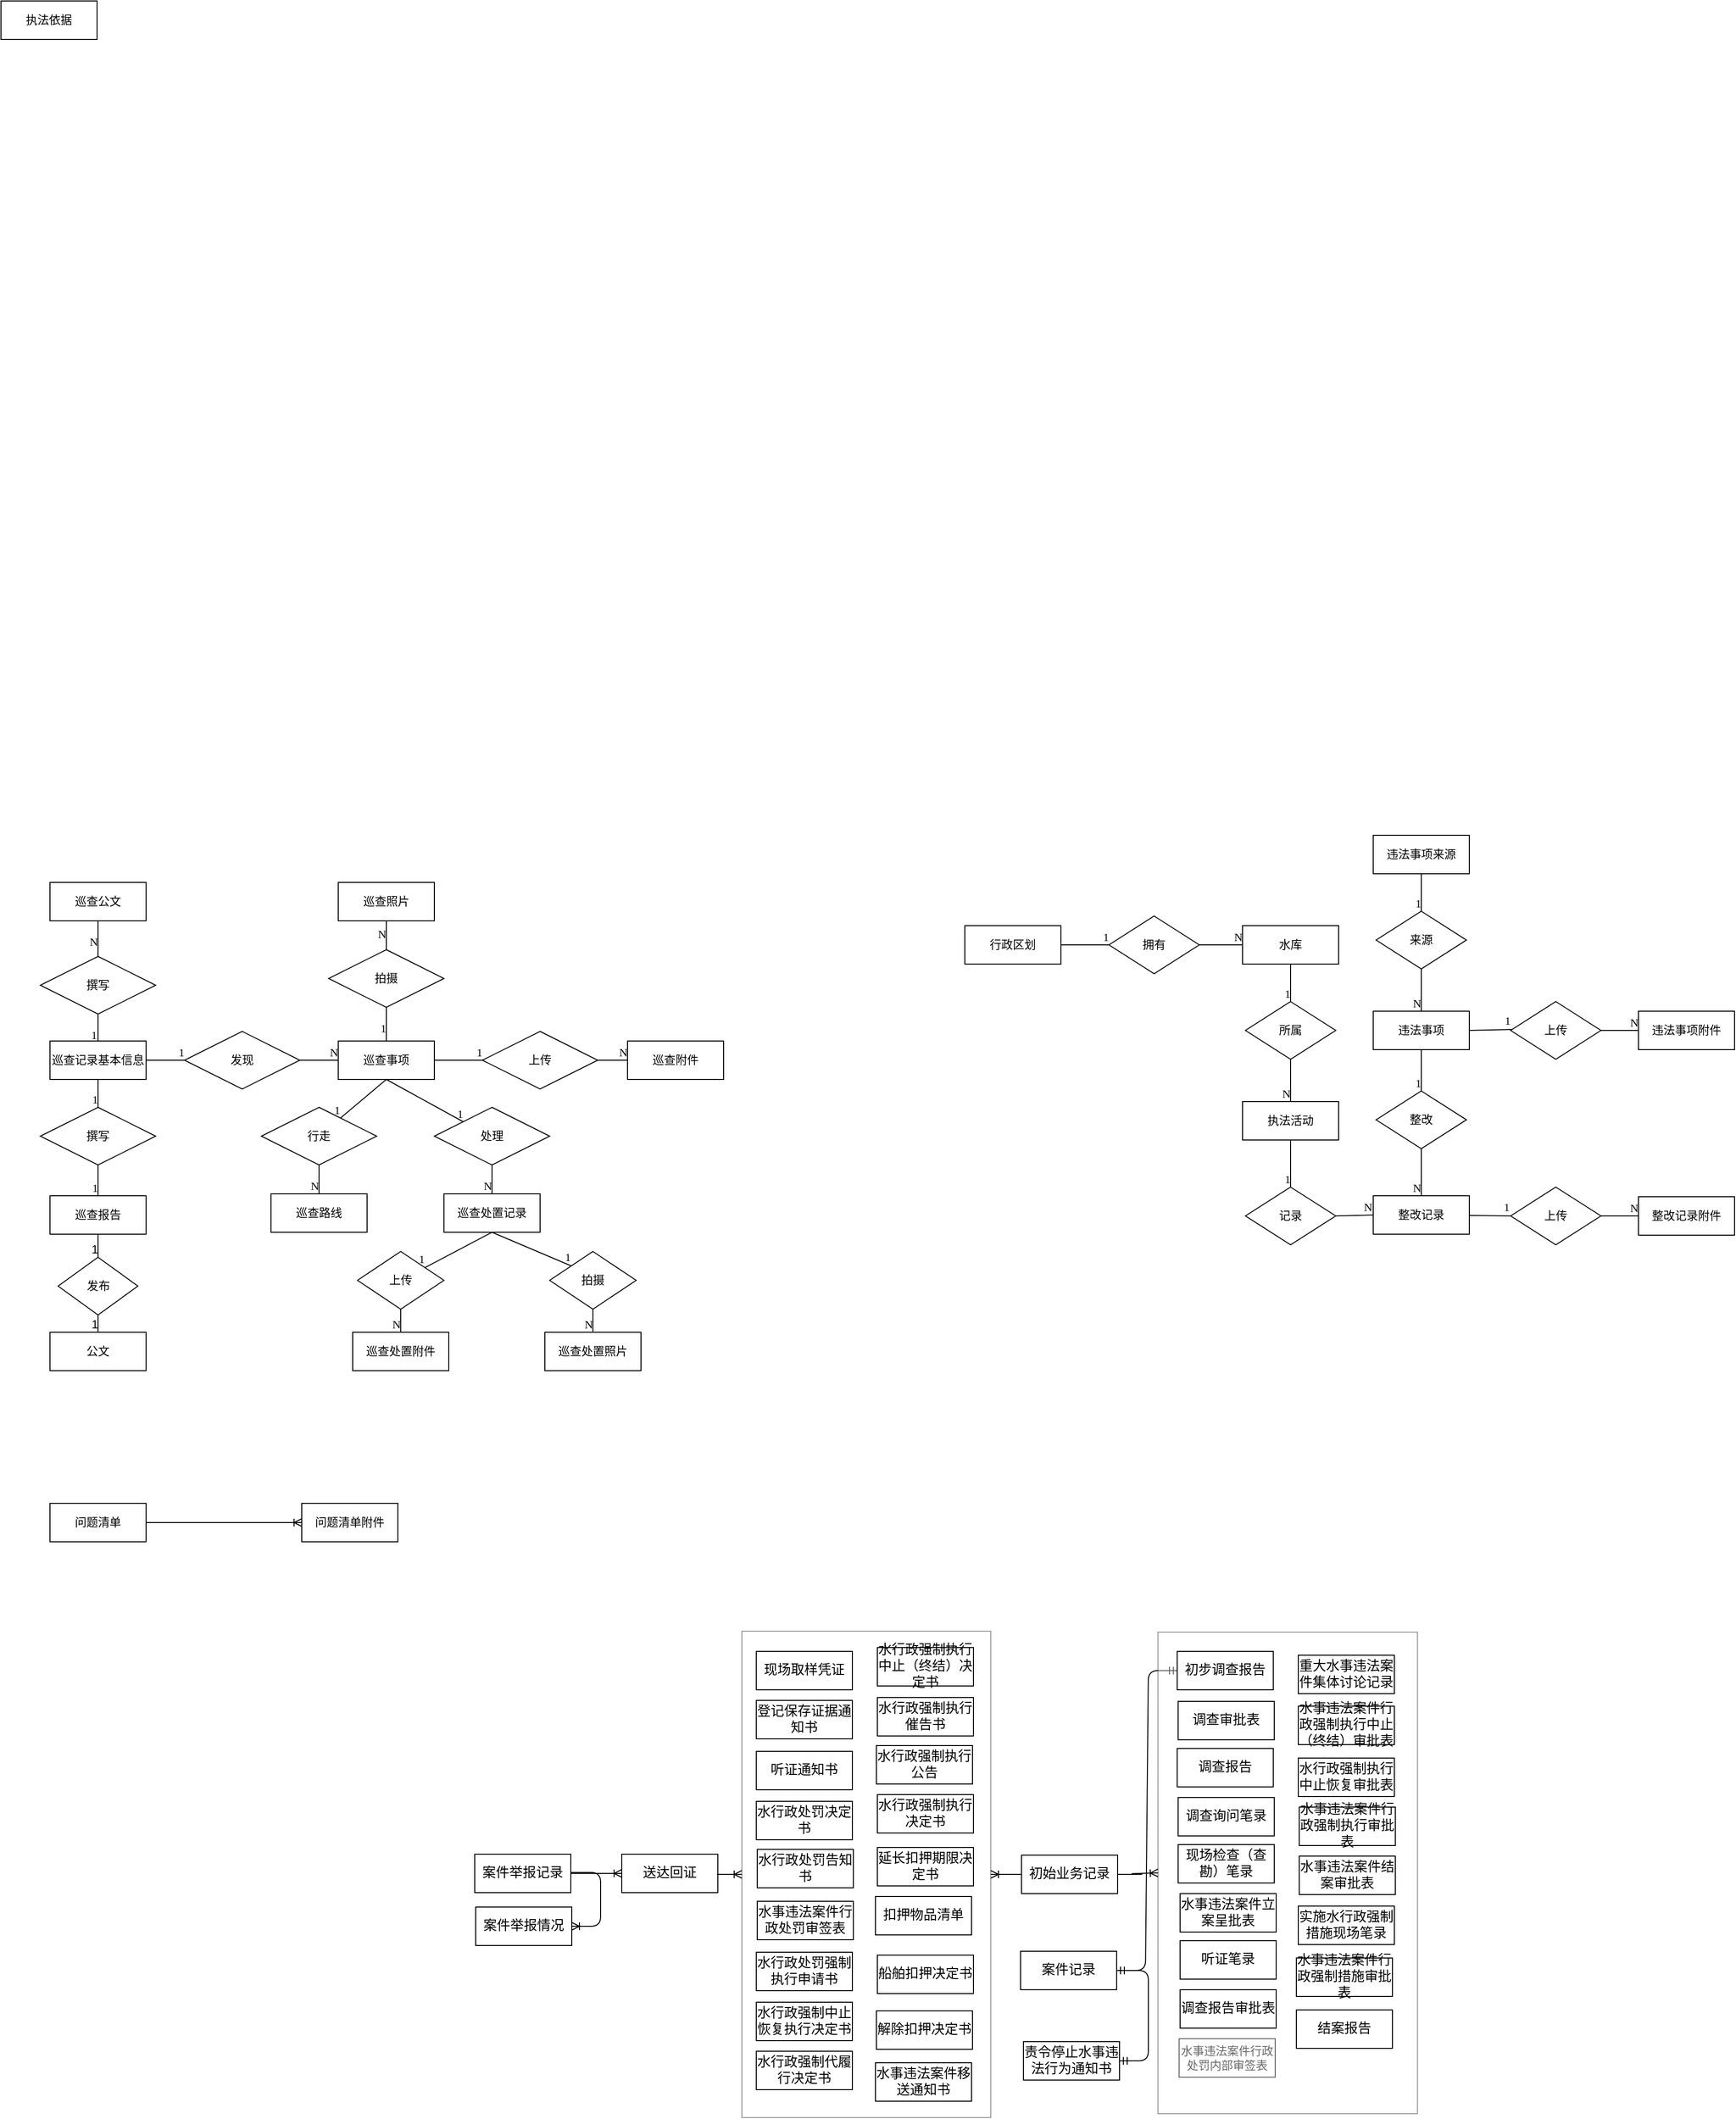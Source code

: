 <mxfile version="14.1.8" type="github">
  <diagram id="R2lEEEUBdFMjLlhIrx00" name="Page-1">
    <mxGraphModel dx="1422" dy="1594" grid="0" gridSize="10" guides="1" tooltips="1" connect="1" arrows="1" fold="1" page="0" pageScale="1" pageWidth="850" pageHeight="1100" math="0" shadow="0" extFonts="Permanent Marker^https://fonts.googleapis.com/css?family=Permanent+Marker">
      <root>
        <mxCell id="0" />
        <mxCell id="1" parent="0" />
        <mxCell id="zC6uFSW1vvL2UDsvDJ0q-17" value="执法依据" style="whiteSpace=wrap;html=1;align=center;fontFamily=仿宋;" vertex="1" parent="1">
          <mxGeometry x="239" y="-637" width="100" height="40" as="geometry" />
        </mxCell>
        <mxCell id="zC6uFSW1vvL2UDsvDJ0q-19" value="" style="edgeStyle=entityRelationEdgeStyle;fontSize=12;html=1;endArrow=ERmandOne;startArrow=ERmandOne;fontFamily=仿宋;" edge="1" parent="1" source="zC6uFSW1vvL2UDsvDJ0q-170" target="zC6uFSW1vvL2UDsvDJ0q-154">
          <mxGeometry width="100" height="100" relative="1" as="geometry">
            <mxPoint x="1522" y="1037" as="sourcePoint" />
            <mxPoint x="1622" y="937" as="targetPoint" />
          </mxGeometry>
        </mxCell>
        <mxCell id="zC6uFSW1vvL2UDsvDJ0q-20" value="巡查记录基本信息" style="whiteSpace=wrap;html=1;align=center;fontFamily=仿宋;" vertex="1" parent="1">
          <mxGeometry x="290" y="445" width="100" height="40" as="geometry" />
        </mxCell>
        <mxCell id="zC6uFSW1vvL2UDsvDJ0q-21" value="巡查事项" style="whiteSpace=wrap;html=1;align=center;fontFamily=仿宋;" vertex="1" parent="1">
          <mxGeometry x="590" y="445" width="100" height="40" as="geometry" />
        </mxCell>
        <mxCell id="zC6uFSW1vvL2UDsvDJ0q-22" value="巡查报告" style="whiteSpace=wrap;html=1;align=center;fontFamily=仿宋;" vertex="1" parent="1">
          <mxGeometry x="290" y="606" width="100" height="40" as="geometry" />
        </mxCell>
        <mxCell id="zC6uFSW1vvL2UDsvDJ0q-23" value="巡查公文" style="whiteSpace=wrap;html=1;align=center;fontFamily=仿宋;" vertex="1" parent="1">
          <mxGeometry x="290" y="280" width="100" height="40" as="geometry" />
        </mxCell>
        <mxCell id="zC6uFSW1vvL2UDsvDJ0q-24" value="巡查照片" style="whiteSpace=wrap;html=1;align=center;fontFamily=仿宋;" vertex="1" parent="1">
          <mxGeometry x="590" y="280" width="100" height="40" as="geometry" />
        </mxCell>
        <mxCell id="zC6uFSW1vvL2UDsvDJ0q-25" value="巡查附件" style="whiteSpace=wrap;html=1;align=center;fontFamily=仿宋;" vertex="1" parent="1">
          <mxGeometry x="891" y="445" width="100" height="40" as="geometry" />
        </mxCell>
        <mxCell id="zC6uFSW1vvL2UDsvDJ0q-26" value="巡查路线" style="whiteSpace=wrap;html=1;align=center;fontFamily=仿宋;" vertex="1" parent="1">
          <mxGeometry x="520" y="604" width="100" height="40" as="geometry" />
        </mxCell>
        <mxCell id="zC6uFSW1vvL2UDsvDJ0q-27" value="巡查处置记录" style="whiteSpace=wrap;html=1;align=center;fontFamily=仿宋;" vertex="1" parent="1">
          <mxGeometry x="700" y="604" width="100" height="40" as="geometry" />
        </mxCell>
        <mxCell id="zC6uFSW1vvL2UDsvDJ0q-28" value="巡查处置附件" style="whiteSpace=wrap;html=1;align=center;fontFamily=仿宋;" vertex="1" parent="1">
          <mxGeometry x="605" y="748" width="100" height="40" as="geometry" />
        </mxCell>
        <mxCell id="zC6uFSW1vvL2UDsvDJ0q-29" value="巡查处置照片" style="whiteSpace=wrap;html=1;align=center;fontFamily=仿宋;" vertex="1" parent="1">
          <mxGeometry x="805" y="748" width="100" height="40" as="geometry" />
        </mxCell>
        <mxCell id="zC6uFSW1vvL2UDsvDJ0q-30" value="发现" style="shape=rhombus;perimeter=rhombusPerimeter;whiteSpace=wrap;html=1;align=center;fontFamily=仿宋;" vertex="1" parent="1">
          <mxGeometry x="430" y="435" width="120" height="60" as="geometry" />
        </mxCell>
        <mxCell id="zC6uFSW1vvL2UDsvDJ0q-31" value="" style="endArrow=none;html=1;rounded=0;entryX=0;entryY=0.5;entryDx=0;entryDy=0;fontFamily=仿宋;" edge="1" parent="1">
          <mxGeometry relative="1" as="geometry">
            <mxPoint x="390" y="465" as="sourcePoint" />
            <mxPoint x="430" y="465" as="targetPoint" />
          </mxGeometry>
        </mxCell>
        <mxCell id="zC6uFSW1vvL2UDsvDJ0q-32" value="1" style="resizable=0;html=1;align=right;verticalAlign=bottom;fontFamily=仿宋;" connectable="0" vertex="1" parent="zC6uFSW1vvL2UDsvDJ0q-31">
          <mxGeometry x="1" relative="1" as="geometry" />
        </mxCell>
        <mxCell id="zC6uFSW1vvL2UDsvDJ0q-33" value="" style="endArrow=none;html=1;rounded=0;exitX=1;exitY=0.5;exitDx=0;exitDy=0;entryX=0;entryY=0.5;entryDx=0;entryDy=0;fontFamily=仿宋;" edge="1" parent="1" target="zC6uFSW1vvL2UDsvDJ0q-21">
          <mxGeometry relative="1" as="geometry">
            <mxPoint x="550" y="465" as="sourcePoint" />
            <mxPoint x="680" y="545" as="targetPoint" />
          </mxGeometry>
        </mxCell>
        <mxCell id="zC6uFSW1vvL2UDsvDJ0q-34" value="N" style="resizable=0;html=1;align=right;verticalAlign=bottom;fontFamily=仿宋;" connectable="0" vertex="1" parent="zC6uFSW1vvL2UDsvDJ0q-33">
          <mxGeometry x="1" relative="1" as="geometry" />
        </mxCell>
        <mxCell id="zC6uFSW1vvL2UDsvDJ0q-35" value="撰写" style="shape=rhombus;perimeter=rhombusPerimeter;whiteSpace=wrap;html=1;align=center;fontFamily=仿宋;" vertex="1" parent="1">
          <mxGeometry x="280" y="514" width="120" height="60" as="geometry" />
        </mxCell>
        <mxCell id="zC6uFSW1vvL2UDsvDJ0q-36" value="" style="endArrow=none;html=1;rounded=0;exitX=0.5;exitY=1;exitDx=0;exitDy=0;entryX=0.5;entryY=0;entryDx=0;entryDy=0;fontFamily=仿宋;" edge="1" parent="1" source="zC6uFSW1vvL2UDsvDJ0q-20" target="zC6uFSW1vvL2UDsvDJ0q-35">
          <mxGeometry relative="1" as="geometry">
            <mxPoint x="470" y="534" as="sourcePoint" />
            <mxPoint x="630" y="534" as="targetPoint" />
          </mxGeometry>
        </mxCell>
        <mxCell id="zC6uFSW1vvL2UDsvDJ0q-37" value="1" style="resizable=0;html=1;align=right;verticalAlign=bottom;fontFamily=仿宋;" connectable="0" vertex="1" parent="zC6uFSW1vvL2UDsvDJ0q-36">
          <mxGeometry x="1" relative="1" as="geometry" />
        </mxCell>
        <mxCell id="zC6uFSW1vvL2UDsvDJ0q-38" value="" style="endArrow=none;html=1;rounded=0;exitX=0.5;exitY=1;exitDx=0;exitDy=0;entryX=0.5;entryY=0;entryDx=0;entryDy=0;fontFamily=仿宋;" edge="1" parent="1" source="zC6uFSW1vvL2UDsvDJ0q-35" target="zC6uFSW1vvL2UDsvDJ0q-22">
          <mxGeometry relative="1" as="geometry">
            <mxPoint x="490" y="564" as="sourcePoint" />
            <mxPoint x="650" y="564" as="targetPoint" />
          </mxGeometry>
        </mxCell>
        <mxCell id="zC6uFSW1vvL2UDsvDJ0q-39" value="1" style="resizable=0;html=1;align=right;verticalAlign=bottom;fontFamily=仿宋;" connectable="0" vertex="1" parent="zC6uFSW1vvL2UDsvDJ0q-38">
          <mxGeometry x="1" relative="1" as="geometry" />
        </mxCell>
        <mxCell id="zC6uFSW1vvL2UDsvDJ0q-40" value="撰写" style="shape=rhombus;perimeter=rhombusPerimeter;whiteSpace=wrap;html=1;align=center;fontFamily=仿宋;" vertex="1" parent="1">
          <mxGeometry x="280" y="357" width="120" height="60" as="geometry" />
        </mxCell>
        <mxCell id="zC6uFSW1vvL2UDsvDJ0q-41" value="" style="endArrow=none;html=1;rounded=0;exitX=0.5;exitY=0;exitDx=0;exitDy=0;entryX=0.5;entryY=1;entryDx=0;entryDy=0;fontFamily=仿宋;" edge="1" parent="1" source="zC6uFSW1vvL2UDsvDJ0q-20" target="zC6uFSW1vvL2UDsvDJ0q-40">
          <mxGeometry relative="1" as="geometry">
            <mxPoint x="390" y="384" as="sourcePoint" />
            <mxPoint x="550" y="384" as="targetPoint" />
          </mxGeometry>
        </mxCell>
        <mxCell id="zC6uFSW1vvL2UDsvDJ0q-42" value="1" style="resizable=0;html=1;align=right;verticalAlign=bottom;fontFamily=仿宋;" connectable="0" vertex="1" parent="zC6uFSW1vvL2UDsvDJ0q-41">
          <mxGeometry x="1" relative="1" as="geometry">
            <mxPoint x="-1" y="30" as="offset" />
          </mxGeometry>
        </mxCell>
        <mxCell id="zC6uFSW1vvL2UDsvDJ0q-43" value="" style="endArrow=none;html=1;rounded=0;exitX=0.5;exitY=0;exitDx=0;exitDy=0;entryX=0.5;entryY=1;entryDx=0;entryDy=0;fontFamily=仿宋;" edge="1" parent="1" source="zC6uFSW1vvL2UDsvDJ0q-40" target="zC6uFSW1vvL2UDsvDJ0q-23">
          <mxGeometry relative="1" as="geometry">
            <mxPoint x="470" y="312" as="sourcePoint" />
            <mxPoint x="630" y="312" as="targetPoint" />
          </mxGeometry>
        </mxCell>
        <mxCell id="zC6uFSW1vvL2UDsvDJ0q-44" value="N" style="resizable=0;html=1;align=right;verticalAlign=bottom;fontFamily=仿宋;" connectable="0" vertex="1" parent="zC6uFSW1vvL2UDsvDJ0q-43">
          <mxGeometry x="1" relative="1" as="geometry">
            <mxPoint y="30" as="offset" />
          </mxGeometry>
        </mxCell>
        <mxCell id="zC6uFSW1vvL2UDsvDJ0q-45" value="拍摄" style="shape=rhombus;perimeter=rhombusPerimeter;whiteSpace=wrap;html=1;align=center;fontFamily=仿宋;" vertex="1" parent="1">
          <mxGeometry x="580" y="350" width="120" height="60" as="geometry" />
        </mxCell>
        <mxCell id="zC6uFSW1vvL2UDsvDJ0q-46" value="" style="endArrow=none;html=1;rounded=0;exitX=0.5;exitY=0;exitDx=0;exitDy=0;entryX=0.5;entryY=1;entryDx=0;entryDy=0;fontFamily=仿宋;" edge="1" parent="1" source="zC6uFSW1vvL2UDsvDJ0q-21" target="zC6uFSW1vvL2UDsvDJ0q-45">
          <mxGeometry relative="1" as="geometry">
            <mxPoint x="700" y="404" as="sourcePoint" />
            <mxPoint x="860" y="404" as="targetPoint" />
          </mxGeometry>
        </mxCell>
        <mxCell id="zC6uFSW1vvL2UDsvDJ0q-47" value="1" style="resizable=0;html=1;align=right;verticalAlign=bottom;fontFamily=仿宋;" connectable="0" vertex="1" parent="zC6uFSW1vvL2UDsvDJ0q-46">
          <mxGeometry x="1" relative="1" as="geometry">
            <mxPoint y="30" as="offset" />
          </mxGeometry>
        </mxCell>
        <mxCell id="zC6uFSW1vvL2UDsvDJ0q-48" value="" style="endArrow=none;html=1;rounded=0;exitX=0.5;exitY=0;exitDx=0;exitDy=0;entryX=0.5;entryY=1;entryDx=0;entryDy=0;fontFamily=仿宋;" edge="1" parent="1" source="zC6uFSW1vvL2UDsvDJ0q-45" target="zC6uFSW1vvL2UDsvDJ0q-24">
          <mxGeometry relative="1" as="geometry">
            <mxPoint x="720" y="340" as="sourcePoint" />
            <mxPoint x="880" y="340" as="targetPoint" />
          </mxGeometry>
        </mxCell>
        <mxCell id="zC6uFSW1vvL2UDsvDJ0q-49" value="N" style="resizable=0;html=1;align=right;verticalAlign=bottom;fontFamily=仿宋;" connectable="0" vertex="1" parent="zC6uFSW1vvL2UDsvDJ0q-48">
          <mxGeometry x="1" relative="1" as="geometry">
            <mxPoint y="22" as="offset" />
          </mxGeometry>
        </mxCell>
        <mxCell id="zC6uFSW1vvL2UDsvDJ0q-50" value="上传" style="shape=rhombus;perimeter=rhombusPerimeter;whiteSpace=wrap;html=1;align=center;fontFamily=仿宋;" vertex="1" parent="1">
          <mxGeometry x="740" y="435" width="120" height="60" as="geometry" />
        </mxCell>
        <mxCell id="zC6uFSW1vvL2UDsvDJ0q-51" value="" style="endArrow=none;html=1;rounded=0;exitX=1;exitY=0.5;exitDx=0;exitDy=0;entryX=0;entryY=0.5;entryDx=0;entryDy=0;fontFamily=仿宋;" edge="1" parent="1" source="zC6uFSW1vvL2UDsvDJ0q-21">
          <mxGeometry relative="1" as="geometry">
            <mxPoint x="700" y="525" as="sourcePoint" />
            <mxPoint x="740" y="465" as="targetPoint" />
          </mxGeometry>
        </mxCell>
        <mxCell id="zC6uFSW1vvL2UDsvDJ0q-52" value="1" style="resizable=0;html=1;align=right;verticalAlign=bottom;fontFamily=仿宋;" connectable="0" vertex="1" parent="zC6uFSW1vvL2UDsvDJ0q-51">
          <mxGeometry x="1" relative="1" as="geometry" />
        </mxCell>
        <mxCell id="zC6uFSW1vvL2UDsvDJ0q-53" value="" style="endArrow=none;html=1;rounded=0;exitX=1;exitY=0.5;exitDx=0;exitDy=0;entryX=0;entryY=0.5;entryDx=0;entryDy=0;fontFamily=仿宋;" edge="1" parent="1" target="zC6uFSW1vvL2UDsvDJ0q-25">
          <mxGeometry relative="1" as="geometry">
            <mxPoint x="860" y="465" as="sourcePoint" />
            <mxPoint x="1020" y="464.5" as="targetPoint" />
          </mxGeometry>
        </mxCell>
        <mxCell id="zC6uFSW1vvL2UDsvDJ0q-54" value="N" style="resizable=0;html=1;align=right;verticalAlign=bottom;fontFamily=仿宋;" connectable="0" vertex="1" parent="zC6uFSW1vvL2UDsvDJ0q-53">
          <mxGeometry x="1" relative="1" as="geometry" />
        </mxCell>
        <mxCell id="zC6uFSW1vvL2UDsvDJ0q-55" value="行走" style="shape=rhombus;perimeter=rhombusPerimeter;whiteSpace=wrap;html=1;align=center;fontFamily=仿宋;" vertex="1" parent="1">
          <mxGeometry x="510" y="514" width="120" height="60" as="geometry" />
        </mxCell>
        <mxCell id="zC6uFSW1vvL2UDsvDJ0q-56" value="" style="endArrow=none;html=1;rounded=0;exitX=0.5;exitY=1;exitDx=0;exitDy=0;fontFamily=仿宋;" edge="1" parent="1" source="zC6uFSW1vvL2UDsvDJ0q-21" target="zC6uFSW1vvL2UDsvDJ0q-55">
          <mxGeometry relative="1" as="geometry">
            <mxPoint x="760" y="584" as="sourcePoint" />
            <mxPoint x="920" y="584" as="targetPoint" />
          </mxGeometry>
        </mxCell>
        <mxCell id="zC6uFSW1vvL2UDsvDJ0q-57" value="1" style="resizable=0;html=1;align=right;verticalAlign=bottom;fontFamily=仿宋;" connectable="0" vertex="1" parent="zC6uFSW1vvL2UDsvDJ0q-56">
          <mxGeometry x="1" relative="1" as="geometry" />
        </mxCell>
        <mxCell id="zC6uFSW1vvL2UDsvDJ0q-58" value="" style="endArrow=none;html=1;rounded=0;exitX=0.5;exitY=1;exitDx=0;exitDy=0;entryX=0.5;entryY=0;entryDx=0;entryDy=0;fontFamily=仿宋;" edge="1" parent="1" source="zC6uFSW1vvL2UDsvDJ0q-55" target="zC6uFSW1vvL2UDsvDJ0q-26">
          <mxGeometry relative="1" as="geometry">
            <mxPoint x="590" y="584" as="sourcePoint" />
            <mxPoint x="750" y="584" as="targetPoint" />
          </mxGeometry>
        </mxCell>
        <mxCell id="zC6uFSW1vvL2UDsvDJ0q-59" value="N" style="resizable=0;html=1;align=right;verticalAlign=bottom;fontFamily=仿宋;" connectable="0" vertex="1" parent="zC6uFSW1vvL2UDsvDJ0q-58">
          <mxGeometry x="1" relative="1" as="geometry" />
        </mxCell>
        <mxCell id="zC6uFSW1vvL2UDsvDJ0q-60" value="处理" style="shape=rhombus;perimeter=rhombusPerimeter;whiteSpace=wrap;html=1;align=center;fontFamily=仿宋;" vertex="1" parent="1">
          <mxGeometry x="690" y="514" width="120" height="60" as="geometry" />
        </mxCell>
        <mxCell id="zC6uFSW1vvL2UDsvDJ0q-61" value="" style="endArrow=none;html=1;rounded=0;entryX=0;entryY=0;entryDx=0;entryDy=0;fontFamily=仿宋;exitX=0.5;exitY=1;exitDx=0;exitDy=0;" edge="1" parent="1" target="zC6uFSW1vvL2UDsvDJ0q-60" source="zC6uFSW1vvL2UDsvDJ0q-21">
          <mxGeometry relative="1" as="geometry">
            <mxPoint x="640" y="464" as="sourcePoint" />
            <mxPoint x="820" y="494" as="targetPoint" />
          </mxGeometry>
        </mxCell>
        <mxCell id="zC6uFSW1vvL2UDsvDJ0q-62" value="1" style="resizable=0;html=1;align=right;verticalAlign=bottom;fontFamily=仿宋;" connectable="0" vertex="1" parent="zC6uFSW1vvL2UDsvDJ0q-61">
          <mxGeometry x="1" relative="1" as="geometry" />
        </mxCell>
        <mxCell id="zC6uFSW1vvL2UDsvDJ0q-63" value="" style="endArrow=none;html=1;rounded=0;exitX=0.5;exitY=1;exitDx=0;exitDy=0;entryX=0.5;entryY=0;entryDx=0;entryDy=0;fontFamily=仿宋;" edge="1" parent="1" source="zC6uFSW1vvL2UDsvDJ0q-60" target="zC6uFSW1vvL2UDsvDJ0q-27">
          <mxGeometry relative="1" as="geometry">
            <mxPoint x="840" y="604" as="sourcePoint" />
            <mxPoint x="750" y="604" as="targetPoint" />
          </mxGeometry>
        </mxCell>
        <mxCell id="zC6uFSW1vvL2UDsvDJ0q-64" value="N" style="resizable=0;html=1;align=right;verticalAlign=bottom;fontFamily=仿宋;" connectable="0" vertex="1" parent="zC6uFSW1vvL2UDsvDJ0q-63">
          <mxGeometry x="1" relative="1" as="geometry" />
        </mxCell>
        <mxCell id="zC6uFSW1vvL2UDsvDJ0q-65" value="上传" style="shape=rhombus;perimeter=rhombusPerimeter;whiteSpace=wrap;html=1;align=center;fontFamily=仿宋;" vertex="1" parent="1">
          <mxGeometry x="610" y="664" width="90" height="60" as="geometry" />
        </mxCell>
        <mxCell id="zC6uFSW1vvL2UDsvDJ0q-66" value="" style="endArrow=none;html=1;rounded=0;exitX=0.5;exitY=1;exitDx=0;exitDy=0;fontFamily=仿宋;" edge="1" parent="1" source="zC6uFSW1vvL2UDsvDJ0q-27" target="zC6uFSW1vvL2UDsvDJ0q-65">
          <mxGeometry relative="1" as="geometry">
            <mxPoint x="760" y="674" as="sourcePoint" />
            <mxPoint x="920" y="674" as="targetPoint" />
          </mxGeometry>
        </mxCell>
        <mxCell id="zC6uFSW1vvL2UDsvDJ0q-67" value="1" style="resizable=0;html=1;align=right;verticalAlign=bottom;fontFamily=仿宋;" connectable="0" vertex="1" parent="zC6uFSW1vvL2UDsvDJ0q-66">
          <mxGeometry x="1" relative="1" as="geometry" />
        </mxCell>
        <mxCell id="zC6uFSW1vvL2UDsvDJ0q-68" value="" style="endArrow=none;html=1;rounded=0;exitX=0.5;exitY=1;exitDx=0;exitDy=0;entryX=0.5;entryY=0;entryDx=0;entryDy=0;fontFamily=仿宋;" edge="1" parent="1" source="zC6uFSW1vvL2UDsvDJ0q-65" target="zC6uFSW1vvL2UDsvDJ0q-28">
          <mxGeometry relative="1" as="geometry">
            <mxPoint x="480" y="874" as="sourcePoint" />
            <mxPoint x="640" y="874" as="targetPoint" />
          </mxGeometry>
        </mxCell>
        <mxCell id="zC6uFSW1vvL2UDsvDJ0q-69" value="N" style="resizable=0;html=1;align=right;verticalAlign=bottom;fontFamily=仿宋;" connectable="0" vertex="1" parent="zC6uFSW1vvL2UDsvDJ0q-68">
          <mxGeometry x="1" relative="1" as="geometry" />
        </mxCell>
        <mxCell id="zC6uFSW1vvL2UDsvDJ0q-70" value="拍摄" style="shape=rhombus;perimeter=rhombusPerimeter;whiteSpace=wrap;html=1;align=center;fontFamily=仿宋;" vertex="1" parent="1">
          <mxGeometry x="810" y="664" width="90" height="60" as="geometry" />
        </mxCell>
        <mxCell id="zC6uFSW1vvL2UDsvDJ0q-71" value="" style="endArrow=none;html=1;rounded=0;entryX=0;entryY=0;entryDx=0;entryDy=0;fontFamily=仿宋;exitX=0.5;exitY=1;exitDx=0;exitDy=0;" edge="1" parent="1" target="zC6uFSW1vvL2UDsvDJ0q-70" source="zC6uFSW1vvL2UDsvDJ0q-27">
          <mxGeometry relative="1" as="geometry">
            <mxPoint x="750" y="654" as="sourcePoint" />
            <mxPoint x="950" y="864" as="targetPoint" />
          </mxGeometry>
        </mxCell>
        <mxCell id="zC6uFSW1vvL2UDsvDJ0q-72" value="1" style="resizable=0;html=1;align=right;verticalAlign=bottom;fontFamily=仿宋;" connectable="0" vertex="1" parent="zC6uFSW1vvL2UDsvDJ0q-71">
          <mxGeometry x="1" relative="1" as="geometry" />
        </mxCell>
        <mxCell id="zC6uFSW1vvL2UDsvDJ0q-73" value="" style="endArrow=none;html=1;rounded=0;exitX=0.5;exitY=1;exitDx=0;exitDy=0;entryX=0.5;entryY=0;entryDx=0;entryDy=0;fontFamily=仿宋;" edge="1" parent="1" source="zC6uFSW1vvL2UDsvDJ0q-70" target="zC6uFSW1vvL2UDsvDJ0q-29">
          <mxGeometry relative="1" as="geometry">
            <mxPoint x="980" y="834" as="sourcePoint" />
            <mxPoint x="1140" y="834" as="targetPoint" />
          </mxGeometry>
        </mxCell>
        <mxCell id="zC6uFSW1vvL2UDsvDJ0q-74" value="N" style="resizable=0;html=1;align=right;verticalAlign=bottom;fontFamily=仿宋;" connectable="0" vertex="1" parent="zC6uFSW1vvL2UDsvDJ0q-73">
          <mxGeometry x="1" relative="1" as="geometry" />
        </mxCell>
        <mxCell id="zC6uFSW1vvL2UDsvDJ0q-75" value="执法活动" style="whiteSpace=wrap;html=1;align=center;fontFamily=仿宋;" vertex="1" parent="1">
          <mxGeometry x="1531" y="508" width="100" height="40" as="geometry" />
        </mxCell>
        <mxCell id="zC6uFSW1vvL2UDsvDJ0q-76" value="违法事项" style="whiteSpace=wrap;html=1;align=center;fontFamily=仿宋;" vertex="1" parent="1">
          <mxGeometry x="1667" y="414" width="100" height="40" as="geometry" />
        </mxCell>
        <mxCell id="zC6uFSW1vvL2UDsvDJ0q-77" value="整改记录" style="whiteSpace=wrap;html=1;align=center;fontFamily=仿宋;" vertex="1" parent="1">
          <mxGeometry x="1667" y="606" width="100" height="40" as="geometry" />
        </mxCell>
        <mxCell id="zC6uFSW1vvL2UDsvDJ0q-78" value="公文" style="whiteSpace=wrap;html=1;align=center;fontFamily=仿宋;" vertex="1" parent="1">
          <mxGeometry x="290" y="748" width="100" height="40" as="geometry" />
        </mxCell>
        <mxCell id="zC6uFSW1vvL2UDsvDJ0q-81" value="违法事项附件" style="whiteSpace=wrap;html=1;align=center;fontFamily=仿宋;" vertex="1" parent="1">
          <mxGeometry x="1943" y="414" width="100" height="40" as="geometry" />
        </mxCell>
        <mxCell id="zC6uFSW1vvL2UDsvDJ0q-82" value="整改记录附件" style="whiteSpace=wrap;html=1;align=center;fontFamily=仿宋;" vertex="1" parent="1">
          <mxGeometry x="1943" y="607" width="100" height="40" as="geometry" />
        </mxCell>
        <mxCell id="zC6uFSW1vvL2UDsvDJ0q-83" value="水库" style="whiteSpace=wrap;html=1;align=center;fontFamily=仿宋;" vertex="1" parent="1">
          <mxGeometry x="1531" y="325" width="100" height="40" as="geometry" />
        </mxCell>
        <mxCell id="zC6uFSW1vvL2UDsvDJ0q-84" value="行政区划" style="whiteSpace=wrap;html=1;align=center;fontFamily=仿宋;" vertex="1" parent="1">
          <mxGeometry x="1242" y="325" width="100" height="40" as="geometry" />
        </mxCell>
        <mxCell id="zC6uFSW1vvL2UDsvDJ0q-85" value="违法事项来源" style="whiteSpace=wrap;html=1;align=center;fontFamily=仿宋;" vertex="1" parent="1">
          <mxGeometry x="1667" y="231" width="100" height="40" as="geometry" />
        </mxCell>
        <mxCell id="zC6uFSW1vvL2UDsvDJ0q-86" value="所属" style="shape=rhombus;perimeter=rhombusPerimeter;whiteSpace=wrap;html=1;align=center;fontFamily=仿宋;" vertex="1" parent="1">
          <mxGeometry x="1534" y="404" width="94" height="60" as="geometry" />
        </mxCell>
        <mxCell id="zC6uFSW1vvL2UDsvDJ0q-87" value="" style="endArrow=none;html=1;rounded=0;exitX=0.5;exitY=1;exitDx=0;exitDy=0;entryX=0.5;entryY=0;entryDx=0;entryDy=0;fontFamily=仿宋;" edge="1" parent="1" source="zC6uFSW1vvL2UDsvDJ0q-83" target="zC6uFSW1vvL2UDsvDJ0q-86">
          <mxGeometry relative="1" as="geometry">
            <mxPoint x="1671" y="409" as="sourcePoint" />
            <mxPoint x="1831" y="409" as="targetPoint" />
          </mxGeometry>
        </mxCell>
        <mxCell id="zC6uFSW1vvL2UDsvDJ0q-88" value="1" style="resizable=0;html=1;align=right;verticalAlign=bottom;fontFamily=仿宋;" connectable="0" vertex="1" parent="zC6uFSW1vvL2UDsvDJ0q-87">
          <mxGeometry x="1" relative="1" as="geometry" />
        </mxCell>
        <mxCell id="zC6uFSW1vvL2UDsvDJ0q-89" value="" style="endArrow=none;html=1;rounded=0;exitX=0.5;exitY=1;exitDx=0;exitDy=0;fontFamily=仿宋;" edge="1" parent="1" source="zC6uFSW1vvL2UDsvDJ0q-86" target="zC6uFSW1vvL2UDsvDJ0q-75">
          <mxGeometry relative="1" as="geometry">
            <mxPoint x="1710" y="469" as="sourcePoint" />
            <mxPoint x="1870" y="469" as="targetPoint" />
          </mxGeometry>
        </mxCell>
        <mxCell id="zC6uFSW1vvL2UDsvDJ0q-90" value="N" style="resizable=0;html=1;align=right;verticalAlign=bottom;fontFamily=仿宋;" connectable="0" vertex="1" parent="zC6uFSW1vvL2UDsvDJ0q-89">
          <mxGeometry x="1" relative="1" as="geometry" />
        </mxCell>
        <mxCell id="zC6uFSW1vvL2UDsvDJ0q-91" value="来源" style="shape=rhombus;perimeter=rhombusPerimeter;whiteSpace=wrap;html=1;align=center;fontFamily=仿宋;" vertex="1" parent="1">
          <mxGeometry x="1670" y="310" width="94" height="60" as="geometry" />
        </mxCell>
        <mxCell id="zC6uFSW1vvL2UDsvDJ0q-92" value="" style="endArrow=none;html=1;rounded=0;exitX=0.5;exitY=1;exitDx=0;exitDy=0;fontFamily=仿宋;" edge="1" parent="1" source="zC6uFSW1vvL2UDsvDJ0q-85" target="zC6uFSW1vvL2UDsvDJ0q-91">
          <mxGeometry relative="1" as="geometry">
            <mxPoint x="1785" y="329" as="sourcePoint" />
            <mxPoint x="1945" y="329" as="targetPoint" />
          </mxGeometry>
        </mxCell>
        <mxCell id="zC6uFSW1vvL2UDsvDJ0q-93" value="1" style="resizable=0;html=1;align=right;verticalAlign=bottom;fontFamily=仿宋;" connectable="0" vertex="1" parent="zC6uFSW1vvL2UDsvDJ0q-92">
          <mxGeometry x="1" relative="1" as="geometry" />
        </mxCell>
        <mxCell id="zC6uFSW1vvL2UDsvDJ0q-94" value="" style="endArrow=none;html=1;rounded=0;exitX=0.5;exitY=1;exitDx=0;exitDy=0;fontFamily=仿宋;" edge="1" parent="1" source="zC6uFSW1vvL2UDsvDJ0q-91" target="zC6uFSW1vvL2UDsvDJ0q-76">
          <mxGeometry relative="1" as="geometry">
            <mxPoint x="1799" y="369" as="sourcePoint" />
            <mxPoint x="1973" y="369" as="targetPoint" />
          </mxGeometry>
        </mxCell>
        <mxCell id="zC6uFSW1vvL2UDsvDJ0q-95" value="N" style="resizable=0;html=1;align=right;verticalAlign=bottom;fontFamily=仿宋;" connectable="0" vertex="1" parent="zC6uFSW1vvL2UDsvDJ0q-94">
          <mxGeometry x="1" relative="1" as="geometry" />
        </mxCell>
        <mxCell id="zC6uFSW1vvL2UDsvDJ0q-96" value="整改" style="shape=rhombus;perimeter=rhombusPerimeter;whiteSpace=wrap;html=1;align=center;fontFamily=仿宋;" vertex="1" parent="1">
          <mxGeometry x="1670" y="497" width="94" height="60" as="geometry" />
        </mxCell>
        <mxCell id="zC6uFSW1vvL2UDsvDJ0q-97" value="" style="endArrow=none;html=1;rounded=0;exitX=0.5;exitY=1;exitDx=0;exitDy=0;fontFamily=仿宋;" edge="1" parent="1" source="zC6uFSW1vvL2UDsvDJ0q-76" target="zC6uFSW1vvL2UDsvDJ0q-96">
          <mxGeometry relative="1" as="geometry">
            <mxPoint x="1751" y="489" as="sourcePoint" />
            <mxPoint x="1911" y="489" as="targetPoint" />
          </mxGeometry>
        </mxCell>
        <mxCell id="zC6uFSW1vvL2UDsvDJ0q-98" value="1" style="resizable=0;html=1;align=right;verticalAlign=bottom;fontFamily=仿宋;" connectable="0" vertex="1" parent="zC6uFSW1vvL2UDsvDJ0q-97">
          <mxGeometry x="1" relative="1" as="geometry" />
        </mxCell>
        <mxCell id="zC6uFSW1vvL2UDsvDJ0q-99" value="" style="endArrow=none;html=1;rounded=0;exitX=0.5;exitY=1;exitDx=0;exitDy=0;entryX=0.5;entryY=0;entryDx=0;entryDy=0;fontFamily=仿宋;" edge="1" parent="1" source="zC6uFSW1vvL2UDsvDJ0q-96" target="zC6uFSW1vvL2UDsvDJ0q-77">
          <mxGeometry relative="1" as="geometry">
            <mxPoint x="1786" y="527" as="sourcePoint" />
            <mxPoint x="1946" y="527" as="targetPoint" />
          </mxGeometry>
        </mxCell>
        <mxCell id="zC6uFSW1vvL2UDsvDJ0q-100" value="N" style="resizable=0;html=1;align=right;verticalAlign=bottom;fontFamily=仿宋;" connectable="0" vertex="1" parent="zC6uFSW1vvL2UDsvDJ0q-99">
          <mxGeometry x="1" relative="1" as="geometry" />
        </mxCell>
        <mxCell id="zC6uFSW1vvL2UDsvDJ0q-101" value="上传" style="shape=rhombus;perimeter=rhombusPerimeter;whiteSpace=wrap;html=1;align=center;fontFamily=仿宋;" vertex="1" parent="1">
          <mxGeometry x="1810" y="404" width="94" height="60" as="geometry" />
        </mxCell>
        <mxCell id="zC6uFSW1vvL2UDsvDJ0q-102" value="" style="endArrow=none;html=1;rounded=0;exitX=1;exitY=0.5;exitDx=0;exitDy=0;entryX=0.011;entryY=0.483;entryDx=0;entryDy=0;entryPerimeter=0;fontFamily=仿宋;" edge="1" parent="1" source="zC6uFSW1vvL2UDsvDJ0q-76" target="zC6uFSW1vvL2UDsvDJ0q-101">
          <mxGeometry relative="1" as="geometry">
            <mxPoint x="1791" y="503" as="sourcePoint" />
            <mxPoint x="1951" y="503" as="targetPoint" />
          </mxGeometry>
        </mxCell>
        <mxCell id="zC6uFSW1vvL2UDsvDJ0q-103" value="1" style="resizable=0;html=1;align=right;verticalAlign=bottom;fontFamily=仿宋;" connectable="0" vertex="1" parent="zC6uFSW1vvL2UDsvDJ0q-102">
          <mxGeometry x="1" relative="1" as="geometry" />
        </mxCell>
        <mxCell id="zC6uFSW1vvL2UDsvDJ0q-104" value="" style="endArrow=none;html=1;rounded=0;exitX=1;exitY=0.5;exitDx=0;exitDy=0;entryX=0;entryY=0.5;entryDx=0;entryDy=0;fontFamily=仿宋;" edge="1" parent="1" source="zC6uFSW1vvL2UDsvDJ0q-101" target="zC6uFSW1vvL2UDsvDJ0q-81">
          <mxGeometry relative="1" as="geometry">
            <mxPoint x="1869" y="538" as="sourcePoint" />
            <mxPoint x="2029" y="538" as="targetPoint" />
          </mxGeometry>
        </mxCell>
        <mxCell id="zC6uFSW1vvL2UDsvDJ0q-105" value="N" style="resizable=0;html=1;align=right;verticalAlign=bottom;fontFamily=仿宋;" connectable="0" vertex="1" parent="zC6uFSW1vvL2UDsvDJ0q-104">
          <mxGeometry x="1" relative="1" as="geometry" />
        </mxCell>
        <mxCell id="zC6uFSW1vvL2UDsvDJ0q-106" value="上传" style="shape=rhombus;perimeter=rhombusPerimeter;whiteSpace=wrap;html=1;align=center;fontFamily=仿宋;" vertex="1" parent="1">
          <mxGeometry x="1810" y="597" width="94" height="60" as="geometry" />
        </mxCell>
        <mxCell id="zC6uFSW1vvL2UDsvDJ0q-107" value="" style="endArrow=none;html=1;rounded=0;entryX=0;entryY=0.5;entryDx=0;entryDy=0;fontFamily=仿宋;" edge="1" parent="1" source="zC6uFSW1vvL2UDsvDJ0q-77" target="zC6uFSW1vvL2UDsvDJ0q-106">
          <mxGeometry relative="1" as="geometry">
            <mxPoint x="1767" y="626" as="sourcePoint" />
            <mxPoint x="1927" y="626" as="targetPoint" />
          </mxGeometry>
        </mxCell>
        <mxCell id="zC6uFSW1vvL2UDsvDJ0q-108" value="1" style="resizable=0;html=1;align=right;verticalAlign=bottom;fontFamily=仿宋;" connectable="0" vertex="1" parent="zC6uFSW1vvL2UDsvDJ0q-107">
          <mxGeometry x="1" relative="1" as="geometry" />
        </mxCell>
        <mxCell id="zC6uFSW1vvL2UDsvDJ0q-109" value="" style="endArrow=none;html=1;rounded=0;exitX=1;exitY=0.5;exitDx=0;exitDy=0;entryX=0;entryY=0.5;entryDx=0;entryDy=0;fontFamily=仿宋;" edge="1" parent="1" source="zC6uFSW1vvL2UDsvDJ0q-106" target="zC6uFSW1vvL2UDsvDJ0q-82">
          <mxGeometry relative="1" as="geometry">
            <mxPoint x="1927" y="655" as="sourcePoint" />
            <mxPoint x="2087" y="655" as="targetPoint" />
          </mxGeometry>
        </mxCell>
        <mxCell id="zC6uFSW1vvL2UDsvDJ0q-110" value="N" style="resizable=0;html=1;align=right;verticalAlign=bottom;fontFamily=仿宋;" connectable="0" vertex="1" parent="zC6uFSW1vvL2UDsvDJ0q-109">
          <mxGeometry x="1" relative="1" as="geometry" />
        </mxCell>
        <mxCell id="zC6uFSW1vvL2UDsvDJ0q-111" value="拥有" style="shape=rhombus;perimeter=rhombusPerimeter;whiteSpace=wrap;html=1;align=center;fontFamily=仿宋;" vertex="1" parent="1">
          <mxGeometry x="1392" y="315" width="94" height="60" as="geometry" />
        </mxCell>
        <mxCell id="zC6uFSW1vvL2UDsvDJ0q-112" value="" style="endArrow=none;html=1;rounded=0;exitX=1;exitY=0.5;exitDx=0;exitDy=0;fontFamily=仿宋;" edge="1" parent="1" source="zC6uFSW1vvL2UDsvDJ0q-84" target="zC6uFSW1vvL2UDsvDJ0q-111">
          <mxGeometry relative="1" as="geometry">
            <mxPoint x="1313" y="491" as="sourcePoint" />
            <mxPoint x="1473" y="491" as="targetPoint" />
          </mxGeometry>
        </mxCell>
        <mxCell id="zC6uFSW1vvL2UDsvDJ0q-113" value="1" style="resizable=0;html=1;align=right;verticalAlign=bottom;fontFamily=仿宋;" connectable="0" vertex="1" parent="zC6uFSW1vvL2UDsvDJ0q-112">
          <mxGeometry x="1" relative="1" as="geometry" />
        </mxCell>
        <mxCell id="zC6uFSW1vvL2UDsvDJ0q-114" value="" style="endArrow=none;html=1;rounded=0;exitX=1;exitY=0.5;exitDx=0;exitDy=0;entryX=0;entryY=0.5;entryDx=0;entryDy=0;fontFamily=仿宋;" edge="1" parent="1" source="zC6uFSW1vvL2UDsvDJ0q-111" target="zC6uFSW1vvL2UDsvDJ0q-83">
          <mxGeometry relative="1" as="geometry">
            <mxPoint x="1412" y="444" as="sourcePoint" />
            <mxPoint x="1572" y="444" as="targetPoint" />
          </mxGeometry>
        </mxCell>
        <mxCell id="zC6uFSW1vvL2UDsvDJ0q-115" value="N" style="resizable=0;html=1;align=right;verticalAlign=bottom;fontFamily=仿宋;" connectable="0" vertex="1" parent="zC6uFSW1vvL2UDsvDJ0q-114">
          <mxGeometry x="1" relative="1" as="geometry" />
        </mxCell>
        <mxCell id="zC6uFSW1vvL2UDsvDJ0q-116" value="记录" style="shape=rhombus;perimeter=rhombusPerimeter;whiteSpace=wrap;html=1;align=center;fontFamily=仿宋;" vertex="1" parent="1">
          <mxGeometry x="1534" y="597" width="94" height="60" as="geometry" />
        </mxCell>
        <mxCell id="zC6uFSW1vvL2UDsvDJ0q-117" value="" style="endArrow=none;html=1;rounded=0;exitX=0.5;exitY=1;exitDx=0;exitDy=0;entryX=0.5;entryY=0;entryDx=0;entryDy=0;fontFamily=仿宋;" edge="1" parent="1" source="zC6uFSW1vvL2UDsvDJ0q-75" target="zC6uFSW1vvL2UDsvDJ0q-116">
          <mxGeometry relative="1" as="geometry">
            <mxPoint x="1631" y="590" as="sourcePoint" />
            <mxPoint x="1791" y="590" as="targetPoint" />
          </mxGeometry>
        </mxCell>
        <mxCell id="zC6uFSW1vvL2UDsvDJ0q-118" value="1" style="resizable=0;html=1;align=right;verticalAlign=bottom;fontFamily=仿宋;" connectable="0" vertex="1" parent="zC6uFSW1vvL2UDsvDJ0q-117">
          <mxGeometry x="1" relative="1" as="geometry" />
        </mxCell>
        <mxCell id="zC6uFSW1vvL2UDsvDJ0q-119" value="" style="endArrow=none;html=1;rounded=0;exitX=1;exitY=0.5;exitDx=0;exitDy=0;entryX=0;entryY=0.5;entryDx=0;entryDy=0;fontFamily=仿宋;" edge="1" parent="1" source="zC6uFSW1vvL2UDsvDJ0q-116" target="zC6uFSW1vvL2UDsvDJ0q-77">
          <mxGeometry relative="1" as="geometry">
            <mxPoint x="1483" y="629" as="sourcePoint" />
            <mxPoint x="1643" y="629" as="targetPoint" />
          </mxGeometry>
        </mxCell>
        <mxCell id="zC6uFSW1vvL2UDsvDJ0q-120" value="N" style="resizable=0;html=1;align=right;verticalAlign=bottom;fontFamily=仿宋;" connectable="0" vertex="1" parent="zC6uFSW1vvL2UDsvDJ0q-119">
          <mxGeometry x="1" relative="1" as="geometry" />
        </mxCell>
        <mxCell id="zC6uFSW1vvL2UDsvDJ0q-121" value="送达回证" style="whiteSpace=wrap;html=1;align=center;fontFamily=仿宋;fontSize=14;" vertex="1" parent="1">
          <mxGeometry x="885" y="1291" width="100" height="40" as="geometry" />
        </mxCell>
        <mxCell id="zC6uFSW1vvL2UDsvDJ0q-122" value="责令停止水事违法行为通知书" style="whiteSpace=wrap;html=1;align=center;fontFamily=仿宋;fontSize=14;" vertex="1" parent="1">
          <mxGeometry x="1303" y="1486" width="100" height="40" as="geometry" />
        </mxCell>
        <mxCell id="zC6uFSW1vvL2UDsvDJ0q-123" value="案件举报记录" style="whiteSpace=wrap;html=1;align=center;fontFamily=仿宋;fontSize=14;" vertex="1" parent="1">
          <mxGeometry x="732" y="1291" width="100" height="40" as="geometry" />
        </mxCell>
        <mxCell id="zC6uFSW1vvL2UDsvDJ0q-124" value="案件举报情况" style="whiteSpace=wrap;html=1;align=center;fontFamily=仿宋;fontSize=14;" vertex="1" parent="1">
          <mxGeometry x="733" y="1346" width="100" height="40" as="geometry" />
        </mxCell>
        <mxCell id="zC6uFSW1vvL2UDsvDJ0q-125" value="" style="edgeStyle=entityRelationEdgeStyle;fontSize=14;html=1;endArrow=ERoneToMany;exitX=1;exitY=0.475;exitDx=0;exitDy=0;exitPerimeter=0;fontFamily=仿宋;" edge="1" parent="1" source="zC6uFSW1vvL2UDsvDJ0q-123" target="zC6uFSW1vvL2UDsvDJ0q-124">
          <mxGeometry width="100" height="100" relative="1" as="geometry">
            <mxPoint x="833" y="1460" as="sourcePoint" />
            <mxPoint x="933" y="1360" as="targetPoint" />
          </mxGeometry>
        </mxCell>
        <mxCell id="zC6uFSW1vvL2UDsvDJ0q-126" value="" style="edgeStyle=entityRelationEdgeStyle;fontSize=14;html=1;endArrow=ERoneToMany;fontFamily=仿宋;" edge="1" parent="1" source="zC6uFSW1vvL2UDsvDJ0q-123" target="zC6uFSW1vvL2UDsvDJ0q-121">
          <mxGeometry width="100" height="100" relative="1" as="geometry">
            <mxPoint x="858" y="1471" as="sourcePoint" />
            <mxPoint x="958" y="1371" as="targetPoint" />
          </mxGeometry>
        </mxCell>
        <mxCell id="zC6uFSW1vvL2UDsvDJ0q-127" value="初始业务记录" style="whiteSpace=wrap;html=1;align=center;fontFamily=仿宋;fontSize=14;" vertex="1" parent="1">
          <mxGeometry x="1301" y="1292" width="100" height="40" as="geometry" />
        </mxCell>
        <mxCell id="zC6uFSW1vvL2UDsvDJ0q-128" value="" style="group;fontSize=14;fontFamily=仿宋;" vertex="1" connectable="0" parent="1">
          <mxGeometry x="1010" y="1059" width="259" height="506" as="geometry" />
        </mxCell>
        <mxCell id="zC6uFSW1vvL2UDsvDJ0q-129" value="" style="rounded=0;whiteSpace=wrap;html=1;fontFamily=仿宋;opacity=40;fontSize=14;" vertex="1" parent="zC6uFSW1vvL2UDsvDJ0q-128">
          <mxGeometry width="259" height="506" as="geometry" />
        </mxCell>
        <mxCell id="zC6uFSW1vvL2UDsvDJ0q-130" value="现场取样凭证" style="whiteSpace=wrap;html=1;align=center;fontFamily=仿宋;fontSize=14;" vertex="1" parent="zC6uFSW1vvL2UDsvDJ0q-128">
          <mxGeometry x="15" y="21" width="100" height="40" as="geometry" />
        </mxCell>
        <mxCell id="zC6uFSW1vvL2UDsvDJ0q-131" value="登记保存证据通知书" style="whiteSpace=wrap;html=1;align=center;fontFamily=仿宋;fontSize=14;" vertex="1" parent="zC6uFSW1vvL2UDsvDJ0q-128">
          <mxGeometry x="15" y="72" width="100" height="40" as="geometry" />
        </mxCell>
        <mxCell id="zC6uFSW1vvL2UDsvDJ0q-132" value="听证通知书" style="whiteSpace=wrap;html=1;align=center;fontFamily=仿宋;fontSize=14;" vertex="1" parent="zC6uFSW1vvL2UDsvDJ0q-128">
          <mxGeometry x="15" y="125" width="100" height="40" as="geometry" />
        </mxCell>
        <mxCell id="zC6uFSW1vvL2UDsvDJ0q-133" value="水行政处罚决定书" style="whiteSpace=wrap;html=1;align=center;fontFamily=仿宋;fontSize=14;" vertex="1" parent="zC6uFSW1vvL2UDsvDJ0q-128">
          <mxGeometry x="15" y="177" width="100" height="40" as="geometry" />
        </mxCell>
        <mxCell id="zC6uFSW1vvL2UDsvDJ0q-134" value="水行政处罚告知书" style="whiteSpace=wrap;html=1;align=center;fontFamily=仿宋;fontSize=14;" vertex="1" parent="zC6uFSW1vvL2UDsvDJ0q-128">
          <mxGeometry x="16" y="227" width="100" height="40" as="geometry" />
        </mxCell>
        <mxCell id="zC6uFSW1vvL2UDsvDJ0q-135" value="水行政处罚强制执行申请书" style="whiteSpace=wrap;html=1;align=center;fontFamily=仿宋;fontSize=14;" vertex="1" parent="zC6uFSW1vvL2UDsvDJ0q-128">
          <mxGeometry x="15" y="334" width="100" height="40" as="geometry" />
        </mxCell>
        <mxCell id="zC6uFSW1vvL2UDsvDJ0q-136" value="水行政强制中止恢复执行决定书" style="whiteSpace=wrap;html=1;align=center;fontFamily=仿宋;fontSize=14;" vertex="1" parent="zC6uFSW1vvL2UDsvDJ0q-128">
          <mxGeometry x="15" y="386" width="100" height="40" as="geometry" />
        </mxCell>
        <mxCell id="zC6uFSW1vvL2UDsvDJ0q-137" value="水行政强制代履行决定书" style="whiteSpace=wrap;html=1;align=center;fontFamily=仿宋;fontSize=14;" vertex="1" parent="zC6uFSW1vvL2UDsvDJ0q-128">
          <mxGeometry x="15" y="437" width="100" height="40" as="geometry" />
        </mxCell>
        <mxCell id="zC6uFSW1vvL2UDsvDJ0q-138" value="水行政强制执行中止（终结）决定书" style="whiteSpace=wrap;html=1;align=center;fontFamily=仿宋;fontSize=14;" vertex="1" parent="zC6uFSW1vvL2UDsvDJ0q-128">
          <mxGeometry x="141" y="17" width="100" height="40" as="geometry" />
        </mxCell>
        <mxCell id="zC6uFSW1vvL2UDsvDJ0q-139" value="水行政强制执行催告书" style="whiteSpace=wrap;html=1;align=center;fontFamily=仿宋;fontSize=14;" vertex="1" parent="zC6uFSW1vvL2UDsvDJ0q-128">
          <mxGeometry x="141" y="69" width="100" height="40" as="geometry" />
        </mxCell>
        <mxCell id="zC6uFSW1vvL2UDsvDJ0q-140" value="水行政强制执行公告" style="whiteSpace=wrap;html=1;align=center;fontFamily=仿宋;fontSize=14;" vertex="1" parent="zC6uFSW1vvL2UDsvDJ0q-128">
          <mxGeometry x="140" y="119" width="100" height="40" as="geometry" />
        </mxCell>
        <mxCell id="zC6uFSW1vvL2UDsvDJ0q-141" value="水行政强制执行决定书" style="whiteSpace=wrap;html=1;align=center;fontFamily=仿宋;fontSize=14;" vertex="1" parent="zC6uFSW1vvL2UDsvDJ0q-128">
          <mxGeometry x="141" y="170" width="100" height="40" as="geometry" />
        </mxCell>
        <mxCell id="zC6uFSW1vvL2UDsvDJ0q-142" value="延长扣押期限决定书" style="whiteSpace=wrap;html=1;align=center;fontFamily=仿宋;fontSize=14;" vertex="1" parent="zC6uFSW1vvL2UDsvDJ0q-128">
          <mxGeometry x="141" y="225" width="100" height="40" as="geometry" />
        </mxCell>
        <mxCell id="zC6uFSW1vvL2UDsvDJ0q-143" value="扣押物品清单" style="whiteSpace=wrap;html=1;align=center;fontFamily=仿宋;fontSize=14;" vertex="1" parent="zC6uFSW1vvL2UDsvDJ0q-128">
          <mxGeometry x="139" y="276" width="100" height="40" as="geometry" />
        </mxCell>
        <mxCell id="zC6uFSW1vvL2UDsvDJ0q-144" value="船舶扣押决定书" style="whiteSpace=wrap;html=1;align=center;fontFamily=仿宋;fontSize=14;" vertex="1" parent="zC6uFSW1vvL2UDsvDJ0q-128">
          <mxGeometry x="141" y="337" width="100" height="40" as="geometry" />
        </mxCell>
        <mxCell id="zC6uFSW1vvL2UDsvDJ0q-145" value="解除扣押决定书" style="whiteSpace=wrap;html=1;align=center;fontFamily=仿宋;fontSize=14;" vertex="1" parent="zC6uFSW1vvL2UDsvDJ0q-128">
          <mxGeometry x="140" y="395" width="100" height="40" as="geometry" />
        </mxCell>
        <mxCell id="zC6uFSW1vvL2UDsvDJ0q-146" value="水事违法案件移送通知书" style="whiteSpace=wrap;html=1;align=center;fontFamily=仿宋;fontSize=14;" vertex="1" parent="zC6uFSW1vvL2UDsvDJ0q-128">
          <mxGeometry x="139" y="449" width="100" height="40" as="geometry" />
        </mxCell>
        <mxCell id="zC6uFSW1vvL2UDsvDJ0q-147" value="水事违法案件行政处罚审签表" style="whiteSpace=wrap;html=1;align=center;fontFamily=仿宋;fontSize=14;" vertex="1" parent="zC6uFSW1vvL2UDsvDJ0q-128">
          <mxGeometry x="16" y="281" width="100" height="40" as="geometry" />
        </mxCell>
        <mxCell id="zC6uFSW1vvL2UDsvDJ0q-148" value="" style="edgeStyle=entityRelationEdgeStyle;fontSize=14;html=1;endArrow=ERoneToMany;exitX=0.99;exitY=0.525;exitDx=0;exitDy=0;exitPerimeter=0;fontFamily=仿宋;" edge="1" parent="1" source="zC6uFSW1vvL2UDsvDJ0q-121" target="zC6uFSW1vvL2UDsvDJ0q-129">
          <mxGeometry width="100" height="100" relative="1" as="geometry">
            <mxPoint x="890" y="1483" as="sourcePoint" />
            <mxPoint x="990" y="1383" as="targetPoint" />
          </mxGeometry>
        </mxCell>
        <mxCell id="zC6uFSW1vvL2UDsvDJ0q-149" value="" style="edgeStyle=entityRelationEdgeStyle;fontSize=14;html=1;endArrow=ERoneToMany;fontFamily=仿宋;" edge="1" parent="1" source="zC6uFSW1vvL2UDsvDJ0q-127" target="zC6uFSW1vvL2UDsvDJ0q-129">
          <mxGeometry width="100" height="100" relative="1" as="geometry">
            <mxPoint x="1380" y="1536" as="sourcePoint" />
            <mxPoint x="1480" y="1436" as="targetPoint" />
          </mxGeometry>
        </mxCell>
        <mxCell id="zC6uFSW1vvL2UDsvDJ0q-150" value="" style="edgeStyle=entityRelationEdgeStyle;fontSize=14;html=1;endArrow=ERoneToMany;fontFamily=仿宋;" edge="1" parent="1" source="zC6uFSW1vvL2UDsvDJ0q-127" target="zC6uFSW1vvL2UDsvDJ0q-153">
          <mxGeometry width="100" height="100" relative="1" as="geometry">
            <mxPoint x="1291" y="1508" as="sourcePoint" />
            <mxPoint x="1391" y="1408" as="targetPoint" />
          </mxGeometry>
        </mxCell>
        <mxCell id="zC6uFSW1vvL2UDsvDJ0q-151" value="" style="group;fontFamily=仿宋;" vertex="1" connectable="0" parent="1">
          <mxGeometry x="1443" y="1060" width="270" height="501" as="geometry" />
        </mxCell>
        <mxCell id="zC6uFSW1vvL2UDsvDJ0q-152" value="水事违法案件行政处罚内部审签表" style="whiteSpace=wrap;html=1;align=center;fontFamily=仿宋;" vertex="1" parent="zC6uFSW1vvL2UDsvDJ0q-151">
          <mxGeometry x="22" y="423" width="100" height="40" as="geometry" />
        </mxCell>
        <mxCell id="zC6uFSW1vvL2UDsvDJ0q-153" value="" style="rounded=0;whiteSpace=wrap;html=1;fontFamily=仿宋;opacity=40;fontSize=14;" vertex="1" parent="zC6uFSW1vvL2UDsvDJ0q-151">
          <mxGeometry width="270" height="501" as="geometry" />
        </mxCell>
        <mxCell id="zC6uFSW1vvL2UDsvDJ0q-154" value="初步调查报告" style="whiteSpace=wrap;html=1;align=center;fontFamily=仿宋;fontSize=14;" vertex="1" parent="zC6uFSW1vvL2UDsvDJ0q-151">
          <mxGeometry x="20" y="20" width="100" height="40" as="geometry" />
        </mxCell>
        <mxCell id="zC6uFSW1vvL2UDsvDJ0q-155" value="水事违法案件立案呈批表" style="whiteSpace=wrap;html=1;align=center;fontFamily=仿宋;fontSize=14;" vertex="1" parent="zC6uFSW1vvL2UDsvDJ0q-151">
          <mxGeometry x="23" y="272" width="100" height="40" as="geometry" />
        </mxCell>
        <mxCell id="zC6uFSW1vvL2UDsvDJ0q-156" value="调查审批表" style="whiteSpace=wrap;html=1;align=center;fontFamily=仿宋;fontSize=14;" vertex="1" parent="zC6uFSW1vvL2UDsvDJ0q-151">
          <mxGeometry x="21" y="72" width="100" height="40" as="geometry" />
        </mxCell>
        <mxCell id="zC6uFSW1vvL2UDsvDJ0q-157" value="调查报告" style="whiteSpace=wrap;html=1;align=center;fontFamily=仿宋;fontSize=14;" vertex="1" parent="zC6uFSW1vvL2UDsvDJ0q-151">
          <mxGeometry x="20" y="121" width="100" height="40" as="geometry" />
        </mxCell>
        <mxCell id="zC6uFSW1vvL2UDsvDJ0q-158" value="现场检查（查勘）笔录" style="whiteSpace=wrap;html=1;align=center;fontFamily=仿宋;fontSize=14;" vertex="1" parent="zC6uFSW1vvL2UDsvDJ0q-151">
          <mxGeometry x="21" y="221" width="100" height="40" as="geometry" />
        </mxCell>
        <mxCell id="zC6uFSW1vvL2UDsvDJ0q-159" value="调查询问笔录" style="whiteSpace=wrap;html=1;align=center;fontFamily=仿宋;fontSize=14;" vertex="1" parent="zC6uFSW1vvL2UDsvDJ0q-151">
          <mxGeometry x="21" y="172" width="100" height="40" as="geometry" />
        </mxCell>
        <mxCell id="zC6uFSW1vvL2UDsvDJ0q-160" value="调查报告审批表" style="whiteSpace=wrap;html=1;align=center;fontFamily=仿宋;fontSize=14;" vertex="1" parent="zC6uFSW1vvL2UDsvDJ0q-151">
          <mxGeometry x="23" y="372" width="100" height="40" as="geometry" />
        </mxCell>
        <mxCell id="zC6uFSW1vvL2UDsvDJ0q-161" value="听证笔录" style="whiteSpace=wrap;html=1;align=center;fontFamily=仿宋;fontSize=14;" vertex="1" parent="zC6uFSW1vvL2UDsvDJ0q-151">
          <mxGeometry x="23" y="321" width="100" height="40" as="geometry" />
        </mxCell>
        <mxCell id="zC6uFSW1vvL2UDsvDJ0q-162" value="重大水事违法案件集体讨论记录" style="whiteSpace=wrap;html=1;align=center;fontFamily=仿宋;fontSize=14;" vertex="1" parent="zC6uFSW1vvL2UDsvDJ0q-151">
          <mxGeometry x="146" y="24" width="100" height="40" as="geometry" />
        </mxCell>
        <mxCell id="zC6uFSW1vvL2UDsvDJ0q-163" value="水事违法案件行政强制执行中止（终结）审批表" style="whiteSpace=wrap;html=1;align=center;fontFamily=仿宋;fontSize=14;" vertex="1" parent="zC6uFSW1vvL2UDsvDJ0q-151">
          <mxGeometry x="146" y="77" width="100" height="40" as="geometry" />
        </mxCell>
        <mxCell id="zC6uFSW1vvL2UDsvDJ0q-164" value="水事违法案件行政强制执行审批表" style="whiteSpace=wrap;html=1;align=center;fontFamily=仿宋;fontSize=14;" vertex="1" parent="zC6uFSW1vvL2UDsvDJ0q-151">
          <mxGeometry x="147" y="182" width="100" height="40" as="geometry" />
        </mxCell>
        <mxCell id="zC6uFSW1vvL2UDsvDJ0q-165" value="水行政强制执行中止恢复审批表" style="whiteSpace=wrap;html=1;align=center;fontFamily=仿宋;fontSize=14;" vertex="1" parent="zC6uFSW1vvL2UDsvDJ0q-151">
          <mxGeometry x="146" y="131" width="100" height="40" as="geometry" />
        </mxCell>
        <mxCell id="zC6uFSW1vvL2UDsvDJ0q-166" value="水事违法案件结案审批表" style="whiteSpace=wrap;html=1;align=center;fontFamily=仿宋;fontSize=14;" vertex="1" parent="zC6uFSW1vvL2UDsvDJ0q-151">
          <mxGeometry x="147" y="233" width="100" height="40" as="geometry" />
        </mxCell>
        <mxCell id="zC6uFSW1vvL2UDsvDJ0q-167" value="结案报告" style="whiteSpace=wrap;html=1;align=center;fontFamily=仿宋;fontSize=14;" vertex="1" parent="zC6uFSW1vvL2UDsvDJ0q-151">
          <mxGeometry x="144" y="393" width="100" height="40" as="geometry" />
        </mxCell>
        <mxCell id="zC6uFSW1vvL2UDsvDJ0q-168" value="实施水行政强制措施现场笔录" style="whiteSpace=wrap;html=1;align=center;fontFamily=仿宋;fontSize=14;" vertex="1" parent="zC6uFSW1vvL2UDsvDJ0q-151">
          <mxGeometry x="146" y="285" width="100" height="40" as="geometry" />
        </mxCell>
        <mxCell id="zC6uFSW1vvL2UDsvDJ0q-169" value="水事违法案件行政强制措施审批表" style="whiteSpace=wrap;html=1;align=center;fontFamily=仿宋;fontSize=14;" vertex="1" parent="zC6uFSW1vvL2UDsvDJ0q-151">
          <mxGeometry x="144" y="339" width="100" height="40" as="geometry" />
        </mxCell>
        <mxCell id="zC6uFSW1vvL2UDsvDJ0q-170" value="案件记录" style="whiteSpace=wrap;html=1;align=center;fontFamily=仿宋;fontSize=14;" vertex="1" parent="1">
          <mxGeometry x="1300" y="1392" width="100" height="40" as="geometry" />
        </mxCell>
        <mxCell id="zC6uFSW1vvL2UDsvDJ0q-171" value="" style="edgeStyle=entityRelationEdgeStyle;fontSize=12;html=1;endArrow=ERmandOne;startArrow=ERmandOne;fontFamily=仿宋;" edge="1" parent="1" source="zC6uFSW1vvL2UDsvDJ0q-122" target="zC6uFSW1vvL2UDsvDJ0q-170">
          <mxGeometry width="100" height="100" relative="1" as="geometry">
            <mxPoint x="1357" y="1644" as="sourcePoint" />
            <mxPoint x="1457" y="1544" as="targetPoint" />
          </mxGeometry>
        </mxCell>
        <mxCell id="zC6uFSW1vvL2UDsvDJ0q-180" value="发布" style="shape=rhombus;perimeter=rhombusPerimeter;whiteSpace=wrap;html=1;align=center;fontFamily=仿宋;" vertex="1" parent="1">
          <mxGeometry x="298.5" y="670" width="83" height="60" as="geometry" />
        </mxCell>
        <mxCell id="zC6uFSW1vvL2UDsvDJ0q-182" value="" style="endArrow=none;html=1;rounded=0;fontFamily=仿宋;exitX=0.5;exitY=1;exitDx=0;exitDy=0;entryX=0.5;entryY=0;entryDx=0;entryDy=0;" edge="1" parent="1" source="zC6uFSW1vvL2UDsvDJ0q-22" target="zC6uFSW1vvL2UDsvDJ0q-180">
          <mxGeometry relative="1" as="geometry">
            <mxPoint x="447" y="809" as="sourcePoint" />
            <mxPoint x="607" y="809" as="targetPoint" />
          </mxGeometry>
        </mxCell>
        <mxCell id="zC6uFSW1vvL2UDsvDJ0q-183" value="1" style="resizable=0;html=1;align=right;verticalAlign=bottom;" connectable="0" vertex="1" parent="zC6uFSW1vvL2UDsvDJ0q-182">
          <mxGeometry x="1" relative="1" as="geometry" />
        </mxCell>
        <mxCell id="zC6uFSW1vvL2UDsvDJ0q-184" value="" style="endArrow=none;html=1;rounded=0;fontFamily=仿宋;exitX=0.5;exitY=1;exitDx=0;exitDy=0;entryX=0.5;entryY=0;entryDx=0;entryDy=0;" edge="1" parent="1" source="zC6uFSW1vvL2UDsvDJ0q-180" target="zC6uFSW1vvL2UDsvDJ0q-78">
          <mxGeometry relative="1" as="geometry">
            <mxPoint x="411" y="860" as="sourcePoint" />
            <mxPoint x="571" y="860" as="targetPoint" />
          </mxGeometry>
        </mxCell>
        <mxCell id="zC6uFSW1vvL2UDsvDJ0q-185" value="1" style="resizable=0;html=1;align=right;verticalAlign=bottom;" connectable="0" vertex="1" parent="zC6uFSW1vvL2UDsvDJ0q-184">
          <mxGeometry x="1" relative="1" as="geometry" />
        </mxCell>
        <mxCell id="zC6uFSW1vvL2UDsvDJ0q-186" value="问题清单" style="whiteSpace=wrap;html=1;align=center;fontFamily=仿宋;" vertex="1" parent="1">
          <mxGeometry x="290" y="926" width="100" height="40" as="geometry" />
        </mxCell>
        <mxCell id="zC6uFSW1vvL2UDsvDJ0q-187" value="问题清单附件" style="whiteSpace=wrap;html=1;align=center;fontFamily=仿宋;" vertex="1" parent="1">
          <mxGeometry x="552" y="926" width="100" height="40" as="geometry" />
        </mxCell>
        <mxCell id="zC6uFSW1vvL2UDsvDJ0q-188" value="" style="edgeStyle=entityRelationEdgeStyle;fontSize=12;html=1;endArrow=ERoneToMany;exitX=1;exitY=0.5;exitDx=0;exitDy=0;" edge="1" parent="1" source="zC6uFSW1vvL2UDsvDJ0q-186" target="zC6uFSW1vvL2UDsvDJ0q-187">
          <mxGeometry width="100" height="100" relative="1" as="geometry">
            <mxPoint x="547" y="1088" as="sourcePoint" />
            <mxPoint x="647" y="988" as="targetPoint" />
          </mxGeometry>
        </mxCell>
      </root>
    </mxGraphModel>
  </diagram>
</mxfile>
